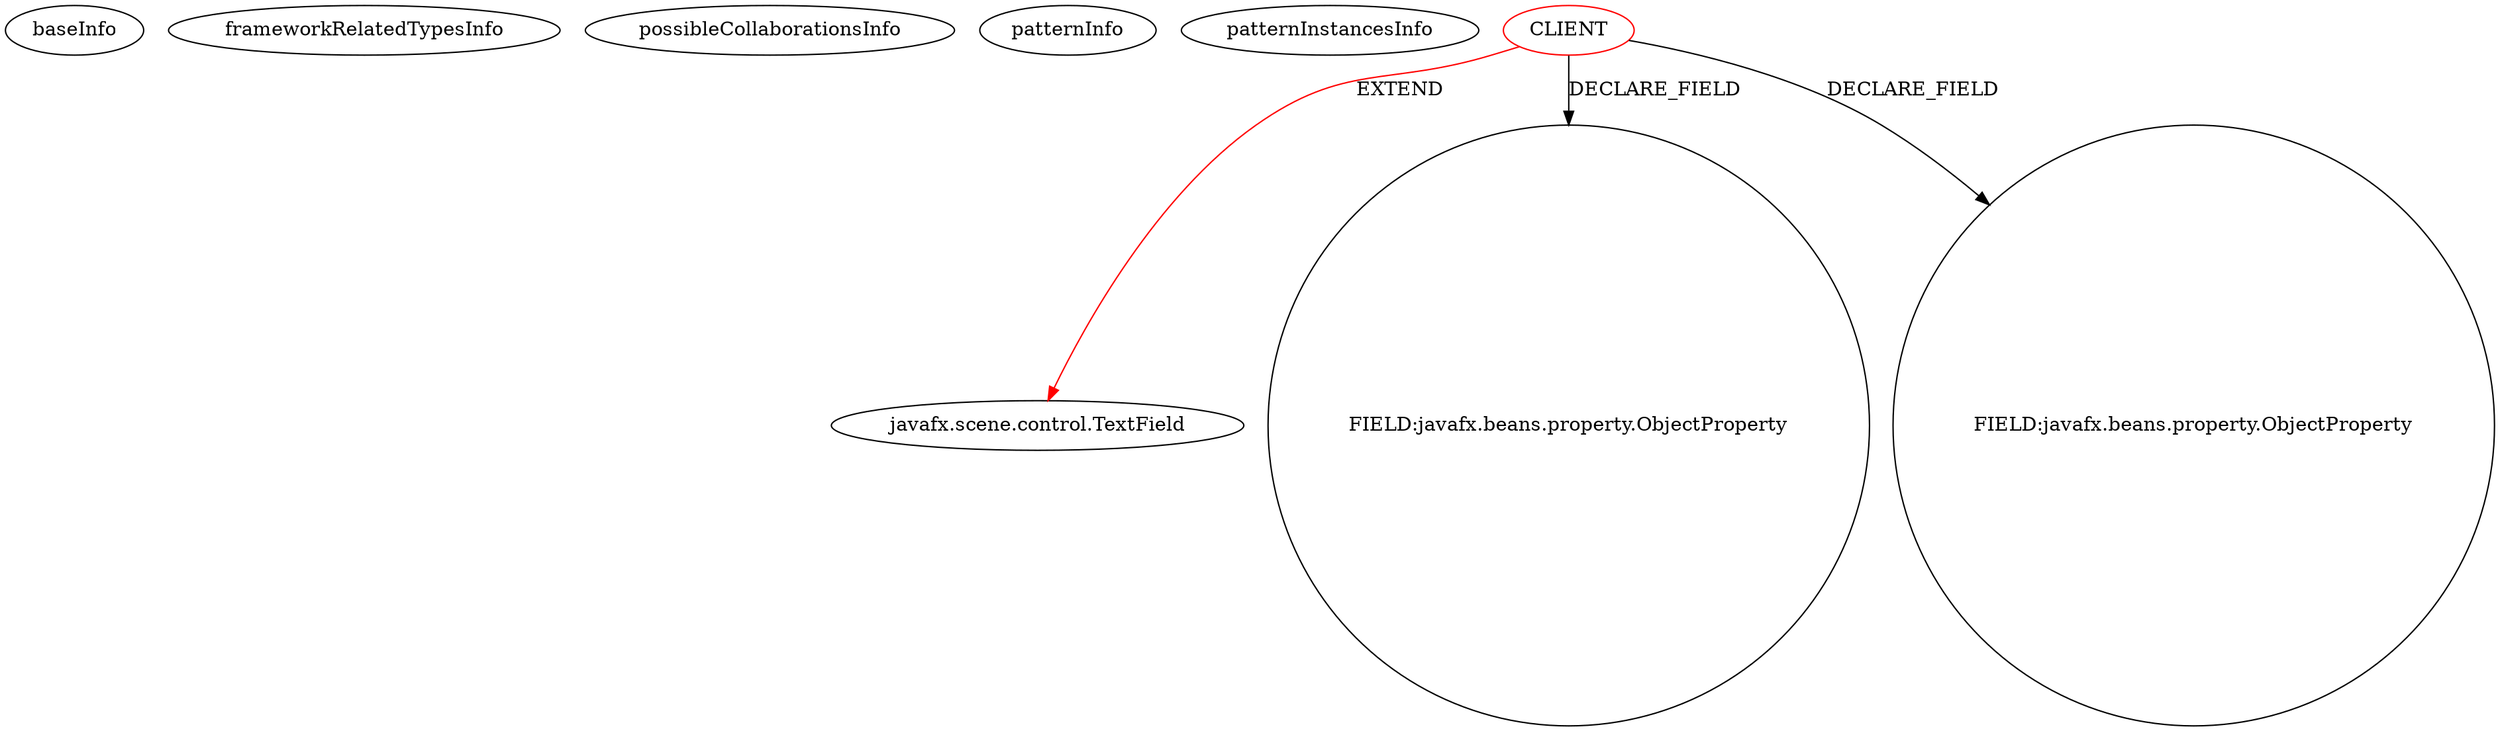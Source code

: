 digraph {
baseInfo[graphId=335,category="pattern",isAnonymous=false,possibleRelation=false]
frameworkRelatedTypesInfo[0="javafx.scene.control.TextField"]
possibleCollaborationsInfo[]
patternInfo[frequency=2.0,patternRootClient=0]
patternInstancesInfo[0="rluu-cyclehunter~/rluu-cyclehunter/cyclehunter-javafx-master/src/main/java/com/ryanluu/cyclehunter/ui/NumberTextField.java~NumberTextField~4043",1="nablex-jfx-control-date~/nablex-jfx-control-date/jfx-control-date-master/src/main/java/be/nabu/jfx/control/date/DatePicker.java~DatePicker~3721"]
1[label="javafx.scene.control.TextField",vertexType="FRAMEWORK_CLASS_TYPE",isFrameworkType=false]
0[label="CLIENT",vertexType="ROOT_CLIENT_CLASS_DECLARATION",isFrameworkType=false,color=red]
12[label="FIELD:javafx.beans.property.ObjectProperty",vertexType="FIELD_DECLARATION",isFrameworkType=false,shape=circle]
10[label="FIELD:javafx.beans.property.ObjectProperty",vertexType="FIELD_DECLARATION",isFrameworkType=false,shape=circle]
0->10[label="DECLARE_FIELD"]
0->1[label="EXTEND",color=red]
0->12[label="DECLARE_FIELD"]
}
